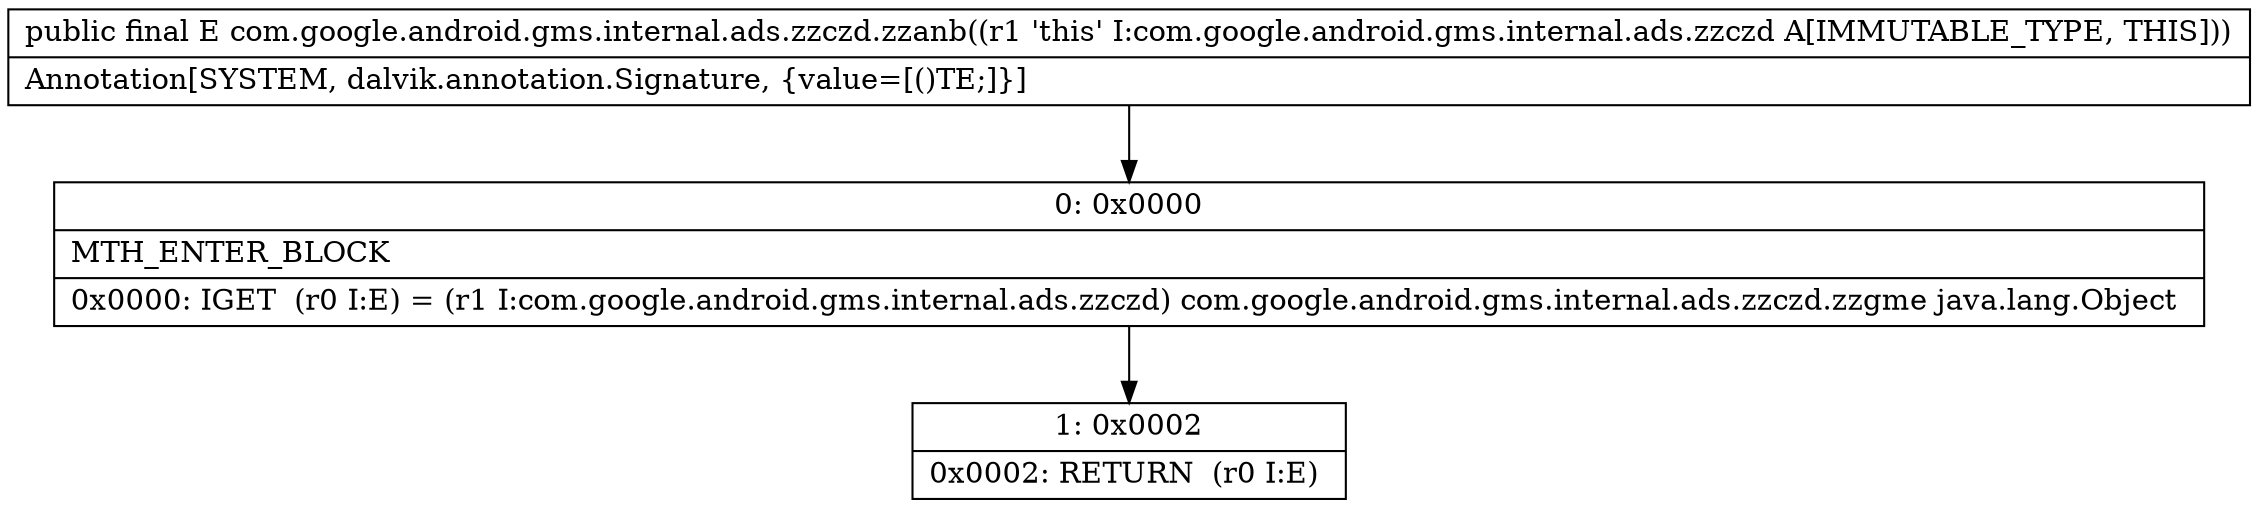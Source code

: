 digraph "CFG forcom.google.android.gms.internal.ads.zzczd.zzanb()Ljava\/lang\/Object;" {
Node_0 [shape=record,label="{0\:\ 0x0000|MTH_ENTER_BLOCK\l|0x0000: IGET  (r0 I:E) = (r1 I:com.google.android.gms.internal.ads.zzczd) com.google.android.gms.internal.ads.zzczd.zzgme java.lang.Object \l}"];
Node_1 [shape=record,label="{1\:\ 0x0002|0x0002: RETURN  (r0 I:E) \l}"];
MethodNode[shape=record,label="{public final E com.google.android.gms.internal.ads.zzczd.zzanb((r1 'this' I:com.google.android.gms.internal.ads.zzczd A[IMMUTABLE_TYPE, THIS]))  | Annotation[SYSTEM, dalvik.annotation.Signature, \{value=[()TE;]\}]\l}"];
MethodNode -> Node_0;
Node_0 -> Node_1;
}

